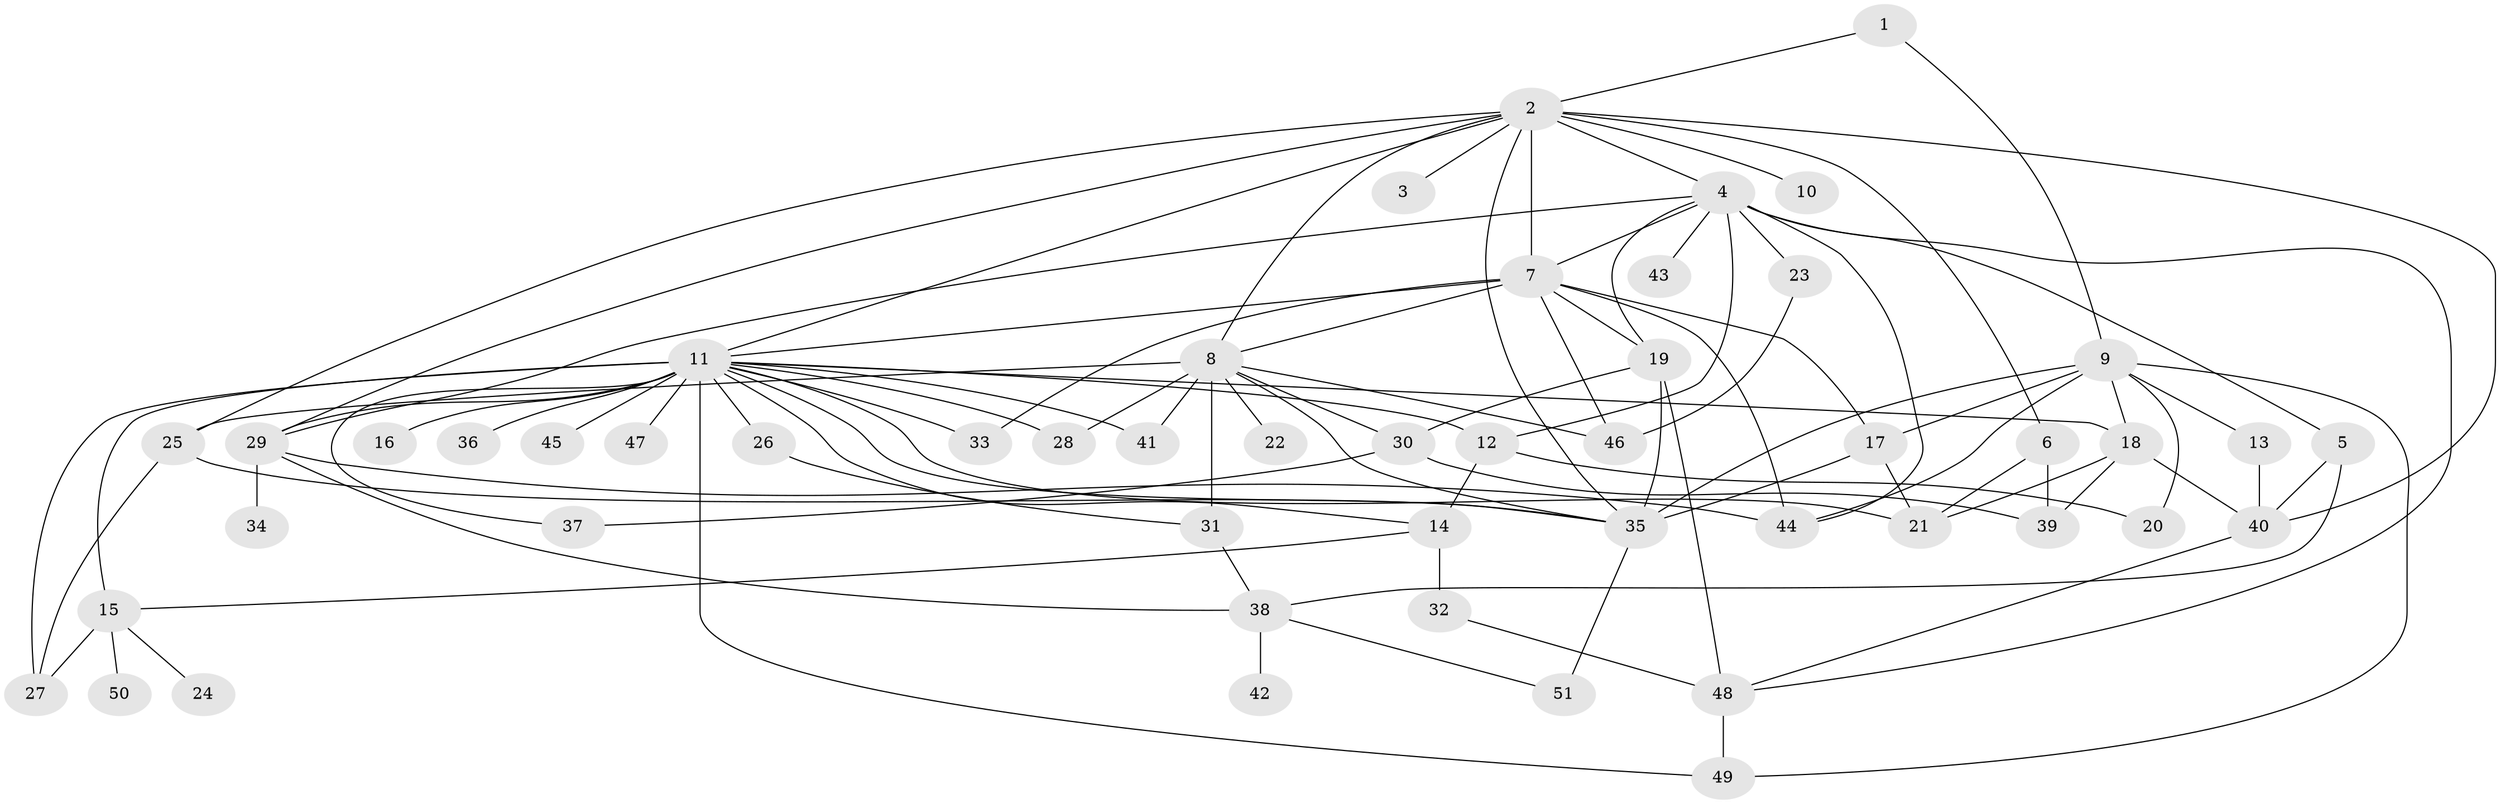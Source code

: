 // original degree distribution, {4: 0.07142857142857142, 14: 0.007936507936507936, 3: 0.11904761904761904, 15: 0.015873015873015872, 1: 0.3888888888888889, 6: 0.03968253968253968, 9: 0.007936507936507936, 11: 0.007936507936507936, 2: 0.29365079365079366, 29: 0.007936507936507936, 10: 0.007936507936507936, 5: 0.023809523809523808, 8: 0.007936507936507936}
// Generated by graph-tools (version 1.1) at 2025/50/03/04/25 22:50:20]
// undirected, 51 vertices, 98 edges
graph export_dot {
  node [color=gray90,style=filled];
  1;
  2;
  3;
  4;
  5;
  6;
  7;
  8;
  9;
  10;
  11;
  12;
  13;
  14;
  15;
  16;
  17;
  18;
  19;
  20;
  21;
  22;
  23;
  24;
  25;
  26;
  27;
  28;
  29;
  30;
  31;
  32;
  33;
  34;
  35;
  36;
  37;
  38;
  39;
  40;
  41;
  42;
  43;
  44;
  45;
  46;
  47;
  48;
  49;
  50;
  51;
  1 -- 2 [weight=1.0];
  1 -- 9 [weight=1.0];
  2 -- 3 [weight=1.0];
  2 -- 4 [weight=1.0];
  2 -- 6 [weight=1.0];
  2 -- 7 [weight=2.0];
  2 -- 8 [weight=1.0];
  2 -- 10 [weight=1.0];
  2 -- 11 [weight=1.0];
  2 -- 25 [weight=1.0];
  2 -- 29 [weight=1.0];
  2 -- 35 [weight=1.0];
  2 -- 40 [weight=1.0];
  4 -- 5 [weight=1.0];
  4 -- 7 [weight=1.0];
  4 -- 12 [weight=5.0];
  4 -- 19 [weight=1.0];
  4 -- 23 [weight=1.0];
  4 -- 29 [weight=1.0];
  4 -- 43 [weight=1.0];
  4 -- 44 [weight=1.0];
  4 -- 48 [weight=1.0];
  5 -- 38 [weight=1.0];
  5 -- 40 [weight=1.0];
  6 -- 21 [weight=1.0];
  6 -- 39 [weight=3.0];
  7 -- 8 [weight=1.0];
  7 -- 11 [weight=1.0];
  7 -- 17 [weight=5.0];
  7 -- 19 [weight=1.0];
  7 -- 33 [weight=1.0];
  7 -- 44 [weight=2.0];
  7 -- 46 [weight=1.0];
  8 -- 22 [weight=1.0];
  8 -- 25 [weight=1.0];
  8 -- 28 [weight=1.0];
  8 -- 30 [weight=1.0];
  8 -- 31 [weight=5.0];
  8 -- 35 [weight=1.0];
  8 -- 41 [weight=1.0];
  8 -- 46 [weight=1.0];
  9 -- 13 [weight=1.0];
  9 -- 17 [weight=1.0];
  9 -- 18 [weight=1.0];
  9 -- 20 [weight=1.0];
  9 -- 35 [weight=1.0];
  9 -- 44 [weight=1.0];
  9 -- 49 [weight=1.0];
  11 -- 12 [weight=1.0];
  11 -- 14 [weight=1.0];
  11 -- 15 [weight=7.0];
  11 -- 16 [weight=1.0];
  11 -- 18 [weight=1.0];
  11 -- 21 [weight=1.0];
  11 -- 26 [weight=2.0];
  11 -- 27 [weight=1.0];
  11 -- 28 [weight=1.0];
  11 -- 29 [weight=1.0];
  11 -- 33 [weight=1.0];
  11 -- 35 [weight=1.0];
  11 -- 36 [weight=1.0];
  11 -- 37 [weight=1.0];
  11 -- 41 [weight=1.0];
  11 -- 45 [weight=1.0];
  11 -- 47 [weight=1.0];
  11 -- 49 [weight=2.0];
  12 -- 14 [weight=1.0];
  12 -- 20 [weight=1.0];
  13 -- 40 [weight=1.0];
  14 -- 15 [weight=1.0];
  14 -- 32 [weight=2.0];
  15 -- 24 [weight=1.0];
  15 -- 27 [weight=1.0];
  15 -- 50 [weight=1.0];
  17 -- 21 [weight=1.0];
  17 -- 35 [weight=2.0];
  18 -- 21 [weight=1.0];
  18 -- 39 [weight=1.0];
  18 -- 40 [weight=1.0];
  19 -- 30 [weight=1.0];
  19 -- 35 [weight=2.0];
  19 -- 48 [weight=2.0];
  23 -- 46 [weight=1.0];
  25 -- 27 [weight=2.0];
  25 -- 35 [weight=1.0];
  26 -- 31 [weight=1.0];
  29 -- 34 [weight=1.0];
  29 -- 38 [weight=1.0];
  29 -- 44 [weight=1.0];
  30 -- 37 [weight=1.0];
  30 -- 39 [weight=1.0];
  31 -- 38 [weight=1.0];
  32 -- 48 [weight=1.0];
  35 -- 51 [weight=1.0];
  38 -- 42 [weight=1.0];
  38 -- 51 [weight=1.0];
  40 -- 48 [weight=1.0];
  48 -- 49 [weight=2.0];
}
